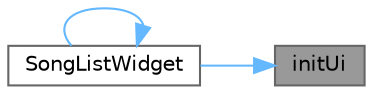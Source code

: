 digraph "initUi"
{
 // LATEX_PDF_SIZE
  bgcolor="transparent";
  edge [fontname=Helvetica,fontsize=10,labelfontname=Helvetica,labelfontsize=10];
  node [fontname=Helvetica,fontsize=10,shape=box,height=0.2,width=0.4];
  rankdir="RL";
  Node1 [id="Node000001",label="initUi",height=0.2,width=0.4,color="gray40", fillcolor="grey60", style="filled", fontcolor="black",tooltip="初始化界面"];
  Node1 -> Node2 [id="edge1_Node000001_Node000002",dir="back",color="steelblue1",style="solid",tooltip=" "];
  Node2 [id="Node000002",label="SongListWidget",height=0.2,width=0.4,color="grey40", fillcolor="white", style="filled",URL="$class_song_list_widget.html#abd40b6ba99264ffdc042aeaf52a06534",tooltip="构造函数，初始化歌单界面"];
  Node2 -> Node2 [id="edge2_Node000002_Node000002",dir="back",color="steelblue1",style="solid",tooltip=" "];
}
